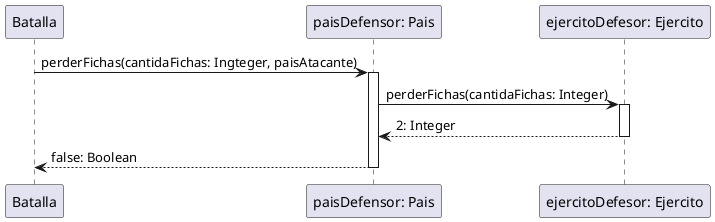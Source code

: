 @startuml DiagramaDeSecuenciaPaisDefensorNoPierdeTodasLasFichas-v0.1


Participant Batalla
Participant PaisEnemigo as "paisDefensor: Pais"
Participant EjercitoEnemigo as "ejercitoDefesor: Ejercito"

Batalla -> PaisEnemigo: perderFichas(cantidaFichas: Ingteger, paisAtacante)
activate PaisEnemigo
PaisEnemigo -> EjercitoEnemigo: perderFichas(cantidaFichas: Integer)
activate EjercitoEnemigo
EjercitoEnemigo --> PaisEnemigo: 2: Integer
deactivate EjercitoEnemigo
PaisEnemigo --> Batalla: false: Boolean
deactivate PaisEnemigo


@enduml
